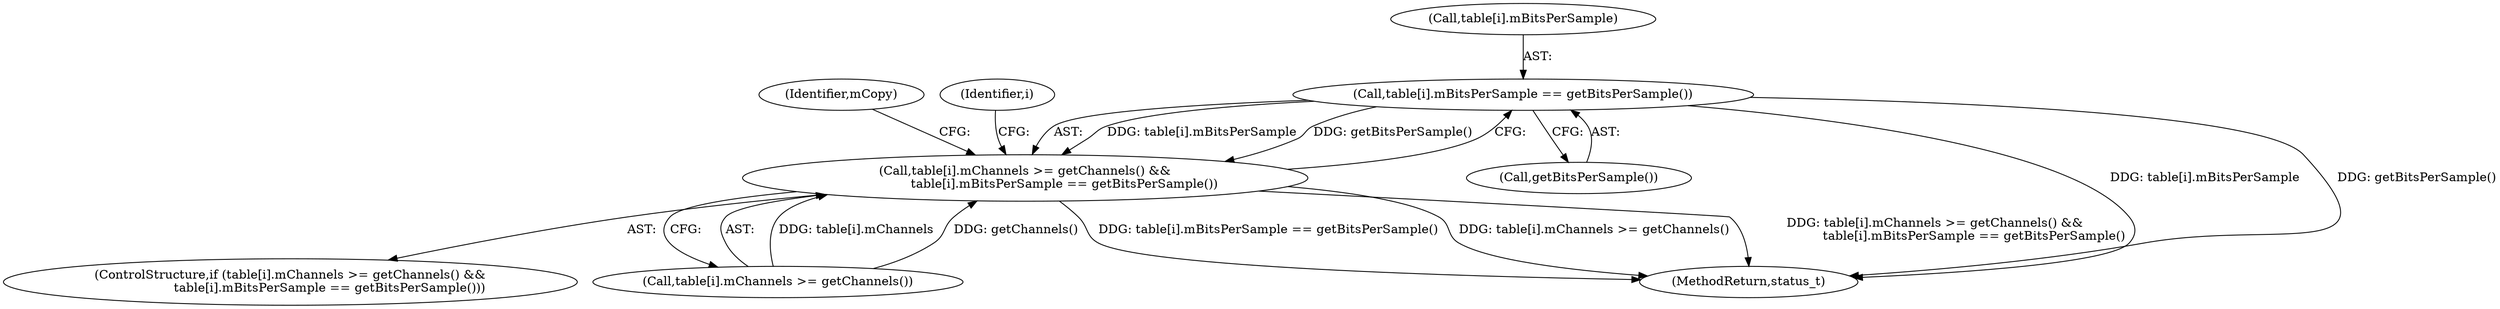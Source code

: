 digraph "0_Android_acc192347665943ca674acf117e4f74a88436922_10@array" {
"1000251" [label="(Call,table[i].mBitsPerSample == getBitsPerSample())"];
"1000243" [label="(Call,table[i].mChannels >= getChannels() &&\n                    table[i].mBitsPerSample == getBitsPerSample())"];
"1000251" [label="(Call,table[i].mBitsPerSample == getBitsPerSample())"];
"1000260" [label="(Identifier,mCopy)"];
"1000242" [label="(ControlStructure,if (table[i].mChannels >= getChannels() &&\n                    table[i].mBitsPerSample == getBitsPerSample()))"];
"1000257" [label="(Call,getBitsPerSample())"];
"1000240" [label="(Identifier,i)"];
"1000243" [label="(Call,table[i].mChannels >= getChannels() &&\n                    table[i].mBitsPerSample == getBitsPerSample())"];
"1000244" [label="(Call,table[i].mChannels >= getChannels())"];
"1000252" [label="(Call,table[i].mBitsPerSample)"];
"1000300" [label="(MethodReturn,status_t)"];
"1000251" -> "1000243"  [label="AST: "];
"1000251" -> "1000257"  [label="CFG: "];
"1000252" -> "1000251"  [label="AST: "];
"1000257" -> "1000251"  [label="AST: "];
"1000243" -> "1000251"  [label="CFG: "];
"1000251" -> "1000300"  [label="DDG: table[i].mBitsPerSample"];
"1000251" -> "1000300"  [label="DDG: getBitsPerSample()"];
"1000251" -> "1000243"  [label="DDG: table[i].mBitsPerSample"];
"1000251" -> "1000243"  [label="DDG: getBitsPerSample()"];
"1000243" -> "1000242"  [label="AST: "];
"1000243" -> "1000244"  [label="CFG: "];
"1000244" -> "1000243"  [label="AST: "];
"1000260" -> "1000243"  [label="CFG: "];
"1000240" -> "1000243"  [label="CFG: "];
"1000243" -> "1000300"  [label="DDG: table[i].mBitsPerSample == getBitsPerSample()"];
"1000243" -> "1000300"  [label="DDG: table[i].mChannels >= getChannels()"];
"1000243" -> "1000300"  [label="DDG: table[i].mChannels >= getChannels() &&\n                    table[i].mBitsPerSample == getBitsPerSample()"];
"1000244" -> "1000243"  [label="DDG: table[i].mChannels"];
"1000244" -> "1000243"  [label="DDG: getChannels()"];
}
